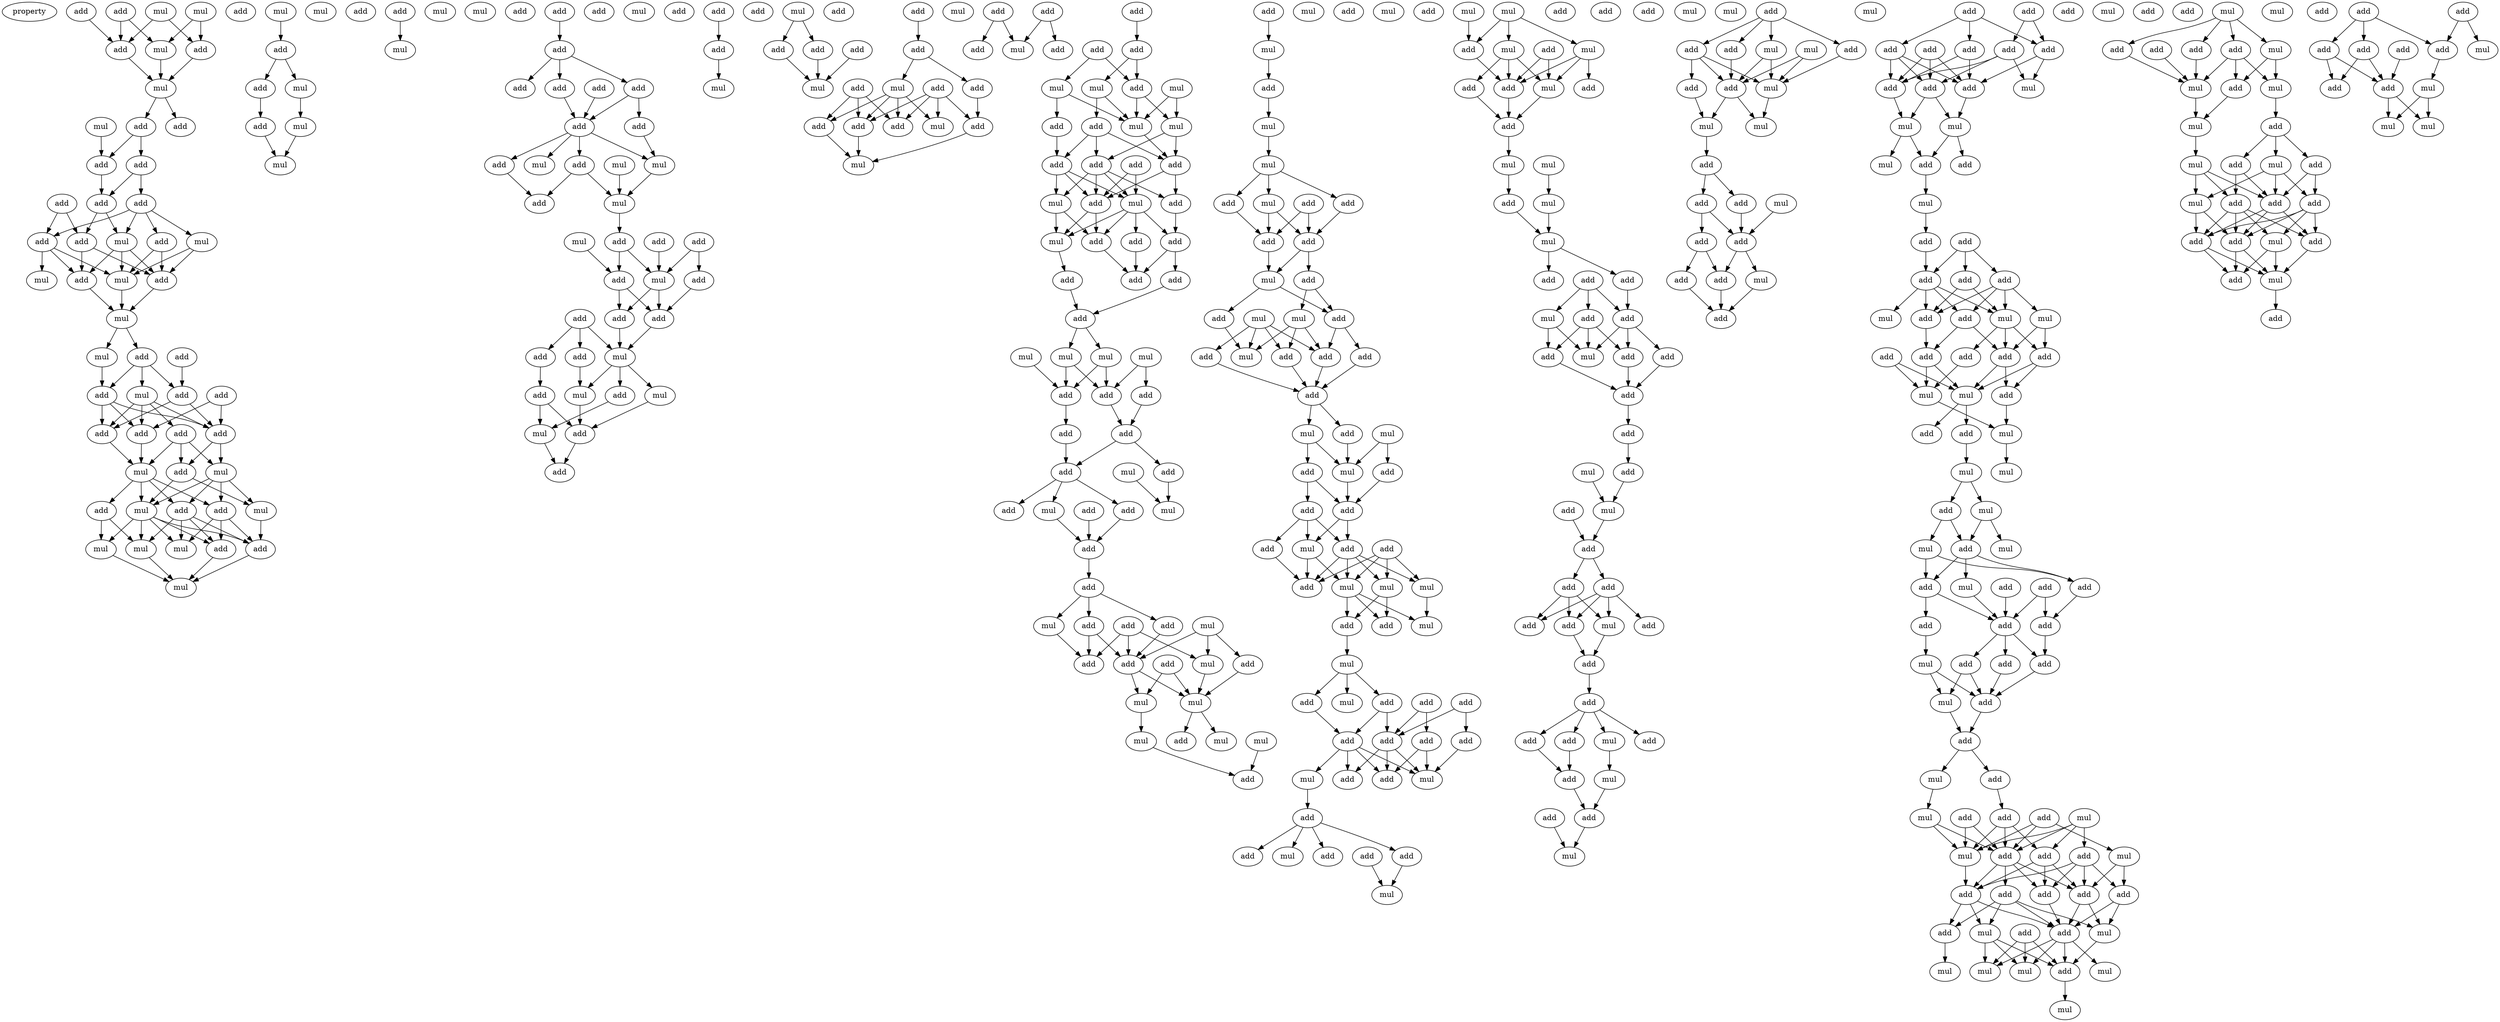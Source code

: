 digraph {
    node [fontcolor=black]
    property [mul=2,lf=1.1]
    0 [ label = add ];
    1 [ label = add ];
    2 [ label = mul ];
    3 [ label = mul ];
    4 [ label = add ];
    5 [ label = mul ];
    6 [ label = add ];
    7 [ label = mul ];
    8 [ label = mul ];
    9 [ label = add ];
    10 [ label = add ];
    11 [ label = add ];
    12 [ label = add ];
    13 [ label = add ];
    14 [ label = add ];
    15 [ label = add ];
    16 [ label = add ];
    17 [ label = add ];
    18 [ label = mul ];
    19 [ label = mul ];
    20 [ label = add ];
    21 [ label = add ];
    22 [ label = mul ];
    23 [ label = mul ];
    24 [ label = add ];
    25 [ label = mul ];
    26 [ label = add ];
    27 [ label = add ];
    28 [ label = add ];
    29 [ label = mul ];
    30 [ label = add ];
    31 [ label = add ];
    32 [ label = add ];
    33 [ label = mul ];
    34 [ label = add ];
    35 [ label = add ];
    36 [ label = add ];
    37 [ label = add ];
    38 [ label = mul ];
    39 [ label = add ];
    40 [ label = mul ];
    41 [ label = add ];
    42 [ label = add ];
    43 [ label = mul ];
    44 [ label = mul ];
    45 [ label = add ];
    46 [ label = mul ];
    47 [ label = mul ];
    48 [ label = add ];
    49 [ label = add ];
    50 [ label = mul ];
    51 [ label = mul ];
    52 [ label = mul ];
    53 [ label = add ];
    54 [ label = mul ];
    55 [ label = add ];
    56 [ label = add ];
    57 [ label = mul ];
    58 [ label = add ];
    59 [ label = mul ];
    60 [ label = mul ];
    61 [ label = add ];
    62 [ label = mul ];
    63 [ label = mul ];
    64 [ label = mul ];
    65 [ label = add ];
    66 [ label = add ];
    67 [ label = add ];
    68 [ label = add ];
    69 [ label = add ];
    70 [ label = add ];
    71 [ label = add ];
    72 [ label = add ];
    73 [ label = add ];
    74 [ label = add ];
    75 [ label = mul ];
    76 [ label = mul ];
    77 [ label = add ];
    78 [ label = mul ];
    79 [ label = add ];
    80 [ label = add ];
    81 [ label = mul ];
    82 [ label = add ];
    83 [ label = add ];
    84 [ label = mul ];
    85 [ label = add ];
    86 [ label = add ];
    87 [ label = add ];
    88 [ label = mul ];
    89 [ label = add ];
    90 [ label = add ];
    91 [ label = add ];
    92 [ label = mul ];
    93 [ label = add ];
    94 [ label = add ];
    95 [ label = add ];
    96 [ label = mul ];
    97 [ label = add ];
    98 [ label = mul ];
    99 [ label = mul ];
    100 [ label = add ];
    101 [ label = mul ];
    102 [ label = add ];
    103 [ label = add ];
    104 [ label = add ];
    105 [ label = add ];
    106 [ label = add ];
    107 [ label = mul ];
    108 [ label = mul ];
    109 [ label = add ];
    110 [ label = add ];
    111 [ label = add ];
    112 [ label = add ];
    113 [ label = mul ];
    114 [ label = add ];
    115 [ label = add ];
    116 [ label = add ];
    117 [ label = add ];
    118 [ label = mul ];
    119 [ label = mul ];
    120 [ label = add ];
    121 [ label = mul ];
    122 [ label = add ];
    123 [ label = add ];
    124 [ label = add ];
    125 [ label = add ];
    126 [ label = mul ];
    127 [ label = add ];
    128 [ label = add ];
    129 [ label = add ];
    130 [ label = add ];
    131 [ label = mul ];
    132 [ label = add ];
    133 [ label = add ];
    134 [ label = add ];
    135 [ label = mul ];
    136 [ label = mul ];
    137 [ label = mul ];
    138 [ label = add ];
    139 [ label = mul ];
    140 [ label = add ];
    141 [ label = add ];
    142 [ label = mul ];
    143 [ label = add ];
    144 [ label = add ];
    145 [ label = add ];
    146 [ label = add ];
    147 [ label = mul ];
    148 [ label = mul ];
    149 [ label = add ];
    150 [ label = add ];
    151 [ label = add ];
    152 [ label = add ];
    153 [ label = add ];
    154 [ label = mul ];
    155 [ label = add ];
    156 [ label = add ];
    157 [ label = add ];
    158 [ label = add ];
    159 [ label = mul ];
    160 [ label = mul ];
    161 [ label = mul ];
    162 [ label = mul ];
    163 [ label = add ];
    164 [ label = add ];
    165 [ label = add ];
    166 [ label = add ];
    167 [ label = add ];
    168 [ label = add ];
    169 [ label = add ];
    170 [ label = mul ];
    171 [ label = mul ];
    172 [ label = add ];
    173 [ label = add ];
    174 [ label = mul ];
    175 [ label = add ];
    176 [ label = add ];
    177 [ label = add ];
    178 [ label = add ];
    179 [ label = mul ];
    180 [ label = add ];
    181 [ label = mul ];
    182 [ label = add ];
    183 [ label = add ];
    184 [ label = mul ];
    185 [ label = add ];
    186 [ label = add ];
    187 [ label = add ];
    188 [ label = mul ];
    189 [ label = mul ];
    190 [ label = mul ];
    191 [ label = add ];
    192 [ label = mul ];
    193 [ label = mul ];
    194 [ label = add ];
    195 [ label = mul ];
    196 [ label = add ];
    197 [ label = add ];
    198 [ label = mul ];
    199 [ label = mul ];
    200 [ label = add ];
    201 [ label = add ];
    202 [ label = mul ];
    203 [ label = mul ];
    204 [ label = add ];
    205 [ label = add ];
    206 [ label = add ];
    207 [ label = add ];
    208 [ label = mul ];
    209 [ label = add ];
    210 [ label = mul ];
    211 [ label = add ];
    212 [ label = add ];
    213 [ label = mul ];
    214 [ label = add ];
    215 [ label = add ];
    216 [ label = add ];
    217 [ label = mul ];
    218 [ label = add ];
    219 [ label = add ];
    220 [ label = add ];
    221 [ label = mul ];
    222 [ label = mul ];
    223 [ label = mul ];
    224 [ label = add ];
    225 [ label = add ];
    226 [ label = mul ];
    227 [ label = add ];
    228 [ label = add ];
    229 [ label = add ];
    230 [ label = mul ];
    231 [ label = add ];
    232 [ label = add ];
    233 [ label = add ];
    234 [ label = mul ];
    235 [ label = mul ];
    236 [ label = add ];
    237 [ label = mul ];
    238 [ label = add ];
    239 [ label = add ];
    240 [ label = mul ];
    241 [ label = mul ];
    242 [ label = add ];
    243 [ label = add ];
    244 [ label = add ];
    245 [ label = mul ];
    246 [ label = add ];
    247 [ label = add ];
    248 [ label = add ];
    249 [ label = add ];
    250 [ label = add ];
    251 [ label = mul ];
    252 [ label = add ];
    253 [ label = add ];
    254 [ label = mul ];
    255 [ label = add ];
    256 [ label = add ];
    257 [ label = add ];
    258 [ label = add ];
    259 [ label = add ];
    260 [ label = mul ];
    261 [ label = mul ];
    262 [ label = mul ];
    263 [ label = mul ];
    264 [ label = add ];
    265 [ label = add ];
    266 [ label = mul ];
    267 [ label = mul ];
    268 [ label = add ];
    269 [ label = add ];
    270 [ label = mul ];
    271 [ label = add ];
    272 [ label = add ];
    273 [ label = add ];
    274 [ label = mul ];
    275 [ label = mul ];
    276 [ label = add ];
    277 [ label = mul ];
    278 [ label = mul ];
    279 [ label = add ];
    280 [ label = add ];
    281 [ label = add ];
    282 [ label = add ];
    283 [ label = add ];
    284 [ label = mul ];
    285 [ label = add ];
    286 [ label = mul ];
    287 [ label = add ];
    288 [ label = add ];
    289 [ label = add ];
    290 [ label = add ];
    291 [ label = add ];
    292 [ label = mul ];
    293 [ label = add ];
    294 [ label = add ];
    295 [ label = mul ];
    296 [ label = add ];
    297 [ label = add ];
    298 [ label = add ];
    299 [ label = add ];
    300 [ label = add ];
    301 [ label = mul ];
    302 [ label = add ];
    303 [ label = add ];
    304 [ label = mul ];
    305 [ label = add ];
    306 [ label = add ];
    307 [ label = add ];
    308 [ label = add ];
    309 [ label = add ];
    310 [ label = mul ];
    311 [ label = add ];
    312 [ label = mul ];
    313 [ label = mul ];
    314 [ label = add ];
    315 [ label = add ];
    316 [ label = mul ];
    317 [ label = add ];
    318 [ label = add ];
    319 [ label = add ];
    320 [ label = mul ];
    321 [ label = add ];
    322 [ label = mul ];
    323 [ label = mul ];
    324 [ label = add ];
    325 [ label = add ];
    326 [ label = mul ];
    327 [ label = mul ];
    328 [ label = mul ];
    329 [ label = add ];
    330 [ label = add ];
    331 [ label = mul ];
    332 [ label = add ];
    333 [ label = add ];
    334 [ label = add ];
    335 [ label = add ];
    336 [ label = add ];
    337 [ label = mul ];
    338 [ label = add ];
    339 [ label = add ];
    340 [ label = add ];
    341 [ label = add ];
    342 [ label = add ];
    343 [ label = add ];
    344 [ label = add ];
    345 [ label = add ];
    346 [ label = add ];
    347 [ label = mul ];
    348 [ label = add ];
    349 [ label = add ];
    350 [ label = mul ];
    351 [ label = mul ];
    352 [ label = add ];
    353 [ label = add ];
    354 [ label = mul ];
    355 [ label = mul ];
    356 [ label = add ];
    357 [ label = add ];
    358 [ label = mul ];
    359 [ label = add ];
    360 [ label = add ];
    361 [ label = add ];
    362 [ label = add ];
    363 [ label = mul ];
    364 [ label = mul ];
    365 [ label = mul ];
    366 [ label = add ];
    367 [ label = add ];
    368 [ label = add ];
    369 [ label = add ];
    370 [ label = add ];
    371 [ label = add ];
    372 [ label = add ];
    373 [ label = add ];
    374 [ label = mul ];
    375 [ label = mul ];
    376 [ label = add ];
    377 [ label = add ];
    378 [ label = mul ];
    379 [ label = mul ];
    380 [ label = mul ];
    381 [ label = add ];
    382 [ label = mul ];
    383 [ label = mul ];
    384 [ label = mul ];
    385 [ label = add ];
    386 [ label = add ];
    387 [ label = add ];
    388 [ label = add ];
    389 [ label = add ];
    390 [ label = mul ];
    391 [ label = add ];
    392 [ label = add ];
    393 [ label = add ];
    394 [ label = add ];
    395 [ label = mul ];
    396 [ label = add ];
    397 [ label = add ];
    398 [ label = add ];
    399 [ label = mul ];
    400 [ label = add ];
    401 [ label = add ];
    402 [ label = mul ];
    403 [ label = add ];
    404 [ label = add ];
    405 [ label = add ];
    406 [ label = mul ];
    407 [ label = add ];
    408 [ label = mul ];
    409 [ label = mul ];
    410 [ label = add ];
    411 [ label = add ];
    412 [ label = add ];
    413 [ label = mul ];
    414 [ label = add ];
    415 [ label = add ];
    416 [ label = add ];
    417 [ label = add ];
    418 [ label = add ];
    419 [ label = mul ];
    420 [ label = add ];
    421 [ label = add ];
    422 [ label = mul ];
    423 [ label = add ];
    424 [ label = mul ];
    425 [ label = mul ];
    426 [ label = mul ];
    427 [ label = add ];
    428 [ label = mul ];
    429 [ label = mul ];
    430 [ label = add ];
    431 [ label = mul ];
    432 [ label = add ];
    433 [ label = add ];
    434 [ label = add ];
    435 [ label = mul ];
    436 [ label = add ];
    437 [ label = mul ];
    438 [ label = mul ];
    439 [ label = add ];
    440 [ label = add ];
    441 [ label = mul ];
    442 [ label = mul ];
    443 [ label = mul ];
    444 [ label = mul ];
    445 [ label = add ];
    446 [ label = add ];
    447 [ label = add ];
    448 [ label = add ];
    449 [ label = add ];
    450 [ label = mul ];
    451 [ label = add ];
    452 [ label = add ];
    453 [ label = add ];
    454 [ label = mul ];
    455 [ label = mul ];
    456 [ label = add ];
    457 [ label = add ];
    458 [ label = add ];
    459 [ label = add ];
    460 [ label = add ];
    461 [ label = mul ];
    462 [ label = add ];
    463 [ label = add ];
    464 [ label = add ];
    465 [ label = add ];
    466 [ label = add ];
    467 [ label = add ];
    468 [ label = mul ];
    469 [ label = mul ];
    470 [ label = mul ];
    0 -> 4 [ name = 0 ];
    1 -> 4 [ name = 1 ];
    1 -> 5 [ name = 2 ];
    2 -> 5 [ name = 3 ];
    2 -> 6 [ name = 4 ];
    3 -> 4 [ name = 5 ];
    3 -> 6 [ name = 6 ];
    4 -> 7 [ name = 7 ];
    5 -> 7 [ name = 8 ];
    6 -> 7 [ name = 9 ];
    7 -> 9 [ name = 10 ];
    7 -> 10 [ name = 11 ];
    8 -> 11 [ name = 12 ];
    10 -> 11 [ name = 13 ];
    10 -> 12 [ name = 14 ];
    11 -> 15 [ name = 15 ];
    12 -> 13 [ name = 16 ];
    12 -> 15 [ name = 17 ];
    13 -> 16 [ name = 18 ];
    13 -> 17 [ name = 19 ];
    13 -> 18 [ name = 20 ];
    13 -> 19 [ name = 21 ];
    14 -> 16 [ name = 22 ];
    14 -> 20 [ name = 23 ];
    15 -> 18 [ name = 24 ];
    15 -> 20 [ name = 25 ];
    16 -> 21 [ name = 26 ];
    16 -> 22 [ name = 27 ];
    16 -> 23 [ name = 28 ];
    17 -> 22 [ name = 29 ];
    17 -> 24 [ name = 30 ];
    18 -> 21 [ name = 31 ];
    18 -> 22 [ name = 32 ];
    18 -> 24 [ name = 33 ];
    19 -> 22 [ name = 34 ];
    19 -> 24 [ name = 35 ];
    20 -> 21 [ name = 36 ];
    20 -> 24 [ name = 37 ];
    21 -> 25 [ name = 38 ];
    22 -> 25 [ name = 39 ];
    24 -> 25 [ name = 40 ];
    25 -> 27 [ name = 41 ];
    25 -> 29 [ name = 42 ];
    26 -> 32 [ name = 43 ];
    27 -> 31 [ name = 44 ];
    27 -> 32 [ name = 45 ];
    27 -> 33 [ name = 46 ];
    29 -> 31 [ name = 47 ];
    30 -> 34 [ name = 48 ];
    30 -> 35 [ name = 49 ];
    31 -> 34 [ name = 50 ];
    31 -> 35 [ name = 51 ];
    31 -> 36 [ name = 52 ];
    32 -> 34 [ name = 53 ];
    32 -> 36 [ name = 54 ];
    33 -> 34 [ name = 55 ];
    33 -> 35 [ name = 56 ];
    33 -> 36 [ name = 57 ];
    33 -> 37 [ name = 58 ];
    34 -> 39 [ name = 59 ];
    34 -> 40 [ name = 60 ];
    35 -> 38 [ name = 61 ];
    36 -> 38 [ name = 62 ];
    37 -> 38 [ name = 63 ];
    37 -> 39 [ name = 64 ];
    37 -> 40 [ name = 65 ];
    38 -> 41 [ name = 66 ];
    38 -> 42 [ name = 67 ];
    38 -> 43 [ name = 68 ];
    38 -> 45 [ name = 69 ];
    39 -> 43 [ name = 70 ];
    39 -> 44 [ name = 71 ];
    40 -> 41 [ name = 72 ];
    40 -> 43 [ name = 73 ];
    40 -> 44 [ name = 74 ];
    40 -> 45 [ name = 75 ];
    41 -> 46 [ name = 76 ];
    41 -> 48 [ name = 77 ];
    41 -> 49 [ name = 78 ];
    42 -> 47 [ name = 79 ];
    42 -> 50 [ name = 80 ];
    43 -> 46 [ name = 81 ];
    43 -> 47 [ name = 82 ];
    43 -> 48 [ name = 83 ];
    43 -> 49 [ name = 84 ];
    43 -> 50 [ name = 85 ];
    44 -> 49 [ name = 86 ];
    45 -> 46 [ name = 87 ];
    45 -> 47 [ name = 88 ];
    45 -> 48 [ name = 89 ];
    45 -> 49 [ name = 90 ];
    47 -> 51 [ name = 91 ];
    48 -> 51 [ name = 92 ];
    49 -> 51 [ name = 93 ];
    50 -> 51 [ name = 94 ];
    52 -> 53 [ name = 95 ];
    53 -> 56 [ name = 96 ];
    53 -> 57 [ name = 97 ];
    56 -> 58 [ name = 98 ];
    57 -> 59 [ name = 99 ];
    58 -> 60 [ name = 100 ];
    59 -> 60 [ name = 101 ];
    61 -> 63 [ name = 102 ];
    66 -> 67 [ name = 103 ];
    67 -> 68 [ name = 104 ];
    67 -> 69 [ name = 105 ];
    67 -> 71 [ name = 106 ];
    68 -> 73 [ name = 107 ];
    68 -> 74 [ name = 108 ];
    69 -> 73 [ name = 109 ];
    72 -> 73 [ name = 110 ];
    73 -> 76 [ name = 111 ];
    73 -> 77 [ name = 112 ];
    73 -> 78 [ name = 113 ];
    73 -> 79 [ name = 114 ];
    74 -> 76 [ name = 115 ];
    75 -> 81 [ name = 116 ];
    76 -> 81 [ name = 117 ];
    77 -> 80 [ name = 118 ];
    79 -> 80 [ name = 119 ];
    79 -> 81 [ name = 120 ];
    81 -> 83 [ name = 121 ];
    82 -> 88 [ name = 122 ];
    83 -> 87 [ name = 123 ];
    83 -> 88 [ name = 124 ];
    84 -> 87 [ name = 125 ];
    85 -> 86 [ name = 126 ];
    85 -> 88 [ name = 127 ];
    86 -> 91 [ name = 128 ];
    87 -> 90 [ name = 129 ];
    87 -> 91 [ name = 130 ];
    88 -> 90 [ name = 131 ];
    88 -> 91 [ name = 132 ];
    89 -> 92 [ name = 133 ];
    89 -> 93 [ name = 134 ];
    89 -> 94 [ name = 135 ];
    90 -> 92 [ name = 136 ];
    91 -> 92 [ name = 137 ];
    92 -> 95 [ name = 138 ];
    92 -> 96 [ name = 139 ];
    92 -> 98 [ name = 140 ];
    93 -> 97 [ name = 141 ];
    94 -> 96 [ name = 142 ];
    95 -> 99 [ name = 143 ];
    96 -> 100 [ name = 144 ];
    97 -> 99 [ name = 145 ];
    97 -> 100 [ name = 146 ];
    98 -> 100 [ name = 147 ];
    99 -> 105 [ name = 148 ];
    100 -> 105 [ name = 149 ];
    103 -> 106 [ name = 150 ];
    106 -> 107 [ name = 151 ];
    108 -> 109 [ name = 152 ];
    108 -> 110 [ name = 153 ];
    109 -> 113 [ name = 154 ];
    110 -> 113 [ name = 155 ];
    112 -> 113 [ name = 156 ];
    114 -> 115 [ name = 157 ];
    115 -> 117 [ name = 158 ];
    115 -> 119 [ name = 159 ];
    116 -> 122 [ name = 160 ];
    116 -> 123 [ name = 161 ];
    116 -> 125 [ name = 162 ];
    117 -> 124 [ name = 163 ];
    119 -> 121 [ name = 164 ];
    119 -> 122 [ name = 165 ];
    119 -> 123 [ name = 166 ];
    119 -> 125 [ name = 167 ];
    120 -> 121 [ name = 168 ];
    120 -> 122 [ name = 169 ];
    120 -> 123 [ name = 170 ];
    120 -> 124 [ name = 171 ];
    122 -> 126 [ name = 172 ];
    124 -> 126 [ name = 173 ];
    125 -> 126 [ name = 174 ];
    127 -> 129 [ name = 175 ];
    127 -> 131 [ name = 176 ];
    128 -> 131 [ name = 177 ];
    128 -> 132 [ name = 178 ];
    130 -> 134 [ name = 179 ];
    133 -> 136 [ name = 180 ];
    133 -> 138 [ name = 181 ];
    134 -> 137 [ name = 182 ];
    134 -> 138 [ name = 183 ];
    135 -> 139 [ name = 184 ];
    135 -> 142 [ name = 185 ];
    136 -> 139 [ name = 186 ];
    136 -> 141 [ name = 187 ];
    137 -> 139 [ name = 188 ];
    137 -> 140 [ name = 189 ];
    138 -> 139 [ name = 190 ];
    138 -> 142 [ name = 191 ];
    139 -> 144 [ name = 192 ];
    140 -> 143 [ name = 193 ];
    140 -> 144 [ name = 194 ];
    140 -> 145 [ name = 195 ];
    141 -> 145 [ name = 196 ];
    142 -> 143 [ name = 197 ];
    142 -> 144 [ name = 198 ];
    143 -> 147 [ name = 199 ];
    143 -> 148 [ name = 200 ];
    143 -> 149 [ name = 201 ];
    143 -> 150 [ name = 202 ];
    144 -> 149 [ name = 203 ];
    144 -> 150 [ name = 204 ];
    145 -> 147 [ name = 205 ];
    145 -> 148 [ name = 206 ];
    145 -> 150 [ name = 207 ];
    146 -> 148 [ name = 208 ];
    146 -> 150 [ name = 209 ];
    147 -> 151 [ name = 210 ];
    147 -> 154 [ name = 211 ];
    148 -> 151 [ name = 212 ];
    148 -> 152 [ name = 213 ];
    148 -> 153 [ name = 214 ];
    148 -> 154 [ name = 215 ];
    149 -> 153 [ name = 216 ];
    150 -> 151 [ name = 217 ];
    150 -> 154 [ name = 218 ];
    151 -> 155 [ name = 219 ];
    152 -> 155 [ name = 220 ];
    153 -> 155 [ name = 221 ];
    153 -> 156 [ name = 222 ];
    154 -> 157 [ name = 223 ];
    156 -> 158 [ name = 224 ];
    157 -> 158 [ name = 225 ];
    158 -> 159 [ name = 226 ];
    158 -> 160 [ name = 227 ];
    159 -> 163 [ name = 228 ];
    159 -> 165 [ name = 229 ];
    160 -> 163 [ name = 230 ];
    160 -> 165 [ name = 231 ];
    161 -> 164 [ name = 232 ];
    161 -> 165 [ name = 233 ];
    162 -> 163 [ name = 234 ];
    163 -> 166 [ name = 235 ];
    164 -> 167 [ name = 236 ];
    165 -> 167 [ name = 237 ];
    166 -> 169 [ name = 238 ];
    167 -> 168 [ name = 239 ];
    167 -> 169 [ name = 240 ];
    168 -> 174 [ name = 241 ];
    169 -> 171 [ name = 242 ];
    169 -> 173 [ name = 243 ];
    169 -> 175 [ name = 244 ];
    170 -> 174 [ name = 245 ];
    171 -> 176 [ name = 246 ];
    172 -> 176 [ name = 247 ];
    175 -> 176 [ name = 248 ];
    176 -> 177 [ name = 249 ];
    177 -> 178 [ name = 250 ];
    177 -> 179 [ name = 251 ];
    177 -> 180 [ name = 252 ];
    178 -> 186 [ name = 253 ];
    178 -> 187 [ name = 254 ];
    179 -> 187 [ name = 255 ];
    180 -> 186 [ name = 256 ];
    181 -> 183 [ name = 257 ];
    181 -> 184 [ name = 258 ];
    181 -> 186 [ name = 259 ];
    182 -> 184 [ name = 260 ];
    182 -> 186 [ name = 261 ];
    182 -> 187 [ name = 262 ];
    183 -> 189 [ name = 263 ];
    184 -> 189 [ name = 264 ];
    185 -> 188 [ name = 265 ];
    185 -> 189 [ name = 266 ];
    186 -> 188 [ name = 267 ];
    186 -> 189 [ name = 268 ];
    188 -> 190 [ name = 269 ];
    189 -> 191 [ name = 270 ];
    189 -> 192 [ name = 271 ];
    190 -> 196 [ name = 272 ];
    193 -> 196 [ name = 273 ];
    194 -> 195 [ name = 274 ];
    195 -> 197 [ name = 275 ];
    197 -> 198 [ name = 276 ];
    198 -> 199 [ name = 277 ];
    199 -> 201 [ name = 278 ];
    199 -> 203 [ name = 279 ];
    199 -> 204 [ name = 280 ];
    200 -> 205 [ name = 281 ];
    200 -> 206 [ name = 282 ];
    201 -> 206 [ name = 283 ];
    203 -> 205 [ name = 284 ];
    203 -> 206 [ name = 285 ];
    204 -> 205 [ name = 286 ];
    205 -> 208 [ name = 287 ];
    205 -> 209 [ name = 288 ];
    206 -> 208 [ name = 289 ];
    208 -> 211 [ name = 290 ];
    208 -> 212 [ name = 291 ];
    209 -> 210 [ name = 292 ];
    209 -> 211 [ name = 293 ];
    210 -> 215 [ name = 294 ];
    210 -> 216 [ name = 295 ];
    210 -> 217 [ name = 296 ];
    211 -> 216 [ name = 297 ];
    211 -> 218 [ name = 298 ];
    212 -> 217 [ name = 299 ];
    213 -> 214 [ name = 300 ];
    213 -> 215 [ name = 301 ];
    213 -> 216 [ name = 302 ];
    213 -> 217 [ name = 303 ];
    214 -> 219 [ name = 304 ];
    215 -> 219 [ name = 305 ];
    216 -> 219 [ name = 306 ];
    218 -> 219 [ name = 307 ];
    219 -> 220 [ name = 308 ];
    219 -> 223 [ name = 309 ];
    220 -> 226 [ name = 310 ];
    222 -> 225 [ name = 311 ];
    222 -> 226 [ name = 312 ];
    223 -> 226 [ name = 313 ];
    223 -> 227 [ name = 314 ];
    225 -> 228 [ name = 315 ];
    226 -> 228 [ name = 316 ];
    227 -> 228 [ name = 317 ];
    227 -> 229 [ name = 318 ];
    228 -> 230 [ name = 319 ];
    228 -> 233 [ name = 320 ];
    229 -> 230 [ name = 321 ];
    229 -> 232 [ name = 322 ];
    229 -> 233 [ name = 323 ];
    230 -> 235 [ name = 324 ];
    230 -> 236 [ name = 325 ];
    231 -> 234 [ name = 326 ];
    231 -> 235 [ name = 327 ];
    231 -> 236 [ name = 328 ];
    231 -> 237 [ name = 329 ];
    232 -> 236 [ name = 330 ];
    233 -> 234 [ name = 331 ];
    233 -> 235 [ name = 332 ];
    233 -> 236 [ name = 333 ];
    233 -> 237 [ name = 334 ];
    234 -> 238 [ name = 335 ];
    234 -> 239 [ name = 336 ];
    235 -> 238 [ name = 337 ];
    235 -> 239 [ name = 338 ];
    235 -> 240 [ name = 339 ];
    237 -> 240 [ name = 340 ];
    238 -> 241 [ name = 341 ];
    241 -> 242 [ name = 342 ];
    241 -> 243 [ name = 343 ];
    241 -> 245 [ name = 344 ];
    242 -> 249 [ name = 345 ];
    243 -> 247 [ name = 346 ];
    243 -> 249 [ name = 347 ];
    244 -> 247 [ name = 348 ];
    244 -> 248 [ name = 349 ];
    246 -> 247 [ name = 350 ];
    246 -> 250 [ name = 351 ];
    247 -> 252 [ name = 352 ];
    247 -> 253 [ name = 353 ];
    247 -> 254 [ name = 354 ];
    248 -> 252 [ name = 355 ];
    248 -> 254 [ name = 356 ];
    249 -> 251 [ name = 357 ];
    249 -> 252 [ name = 358 ];
    249 -> 253 [ name = 359 ];
    249 -> 254 [ name = 360 ];
    250 -> 254 [ name = 361 ];
    251 -> 255 [ name = 362 ];
    255 -> 256 [ name = 363 ];
    255 -> 258 [ name = 364 ];
    255 -> 259 [ name = 365 ];
    255 -> 260 [ name = 366 ];
    257 -> 261 [ name = 367 ];
    258 -> 261 [ name = 368 ];
    262 -> 265 [ name = 369 ];
    263 -> 265 [ name = 370 ];
    263 -> 266 [ name = 371 ];
    263 -> 267 [ name = 372 ];
    265 -> 269 [ name = 373 ];
    266 -> 269 [ name = 374 ];
    266 -> 270 [ name = 375 ];
    266 -> 271 [ name = 376 ];
    267 -> 269 [ name = 377 ];
    267 -> 270 [ name = 378 ];
    267 -> 272 [ name = 379 ];
    268 -> 269 [ name = 380 ];
    268 -> 270 [ name = 381 ];
    269 -> 273 [ name = 382 ];
    270 -> 273 [ name = 383 ];
    272 -> 273 [ name = 384 ];
    273 -> 274 [ name = 385 ];
    274 -> 276 [ name = 386 ];
    275 -> 277 [ name = 387 ];
    276 -> 278 [ name = 388 ];
    277 -> 278 [ name = 389 ];
    278 -> 281 [ name = 390 ];
    278 -> 282 [ name = 391 ];
    279 -> 283 [ name = 392 ];
    279 -> 284 [ name = 393 ];
    279 -> 285 [ name = 394 ];
    282 -> 285 [ name = 395 ];
    283 -> 286 [ name = 396 ];
    283 -> 288 [ name = 397 ];
    283 -> 289 [ name = 398 ];
    284 -> 286 [ name = 399 ];
    284 -> 288 [ name = 400 ];
    285 -> 286 [ name = 401 ];
    285 -> 287 [ name = 402 ];
    285 -> 289 [ name = 403 ];
    287 -> 290 [ name = 404 ];
    288 -> 290 [ name = 405 ];
    289 -> 290 [ name = 406 ];
    290 -> 291 [ name = 407 ];
    291 -> 293 [ name = 408 ];
    292 -> 295 [ name = 409 ];
    293 -> 295 [ name = 410 ];
    294 -> 296 [ name = 411 ];
    295 -> 296 [ name = 412 ];
    296 -> 297 [ name = 413 ];
    296 -> 299 [ name = 414 ];
    297 -> 300 [ name = 415 ];
    297 -> 303 [ name = 416 ];
    297 -> 304 [ name = 417 ];
    299 -> 300 [ name = 418 ];
    299 -> 302 [ name = 419 ];
    299 -> 303 [ name = 420 ];
    299 -> 304 [ name = 421 ];
    300 -> 305 [ name = 422 ];
    304 -> 305 [ name = 423 ];
    305 -> 306 [ name = 424 ];
    306 -> 307 [ name = 425 ];
    306 -> 308 [ name = 426 ];
    306 -> 309 [ name = 427 ];
    306 -> 310 [ name = 428 ];
    307 -> 311 [ name = 429 ];
    309 -> 311 [ name = 430 ];
    310 -> 312 [ name = 431 ];
    311 -> 315 [ name = 432 ];
    312 -> 315 [ name = 433 ];
    314 -> 316 [ name = 434 ];
    315 -> 316 [ name = 435 ];
    317 -> 318 [ name = 436 ];
    317 -> 319 [ name = 437 ];
    317 -> 321 [ name = 438 ];
    317 -> 322 [ name = 439 ];
    318 -> 323 [ name = 440 ];
    318 -> 324 [ name = 441 ];
    318 -> 325 [ name = 442 ];
    319 -> 323 [ name = 443 ];
    320 -> 323 [ name = 444 ];
    320 -> 325 [ name = 445 ];
    321 -> 325 [ name = 446 ];
    322 -> 323 [ name = 447 ];
    322 -> 325 [ name = 448 ];
    323 -> 328 [ name = 449 ];
    324 -> 326 [ name = 450 ];
    325 -> 326 [ name = 451 ];
    325 -> 328 [ name = 452 ];
    326 -> 329 [ name = 453 ];
    329 -> 330 [ name = 454 ];
    329 -> 332 [ name = 455 ];
    330 -> 333 [ name = 456 ];
    330 -> 334 [ name = 457 ];
    331 -> 334 [ name = 458 ];
    332 -> 334 [ name = 459 ];
    333 -> 335 [ name = 460 ];
    333 -> 336 [ name = 461 ];
    334 -> 336 [ name = 462 ];
    334 -> 337 [ name = 463 ];
    335 -> 338 [ name = 464 ];
    336 -> 338 [ name = 465 ];
    337 -> 338 [ name = 466 ];
    339 -> 341 [ name = 467 ];
    339 -> 342 [ name = 468 ];
    339 -> 345 [ name = 469 ];
    340 -> 342 [ name = 470 ];
    340 -> 344 [ name = 471 ];
    341 -> 346 [ name = 472 ];
    341 -> 349 [ name = 473 ];
    342 -> 347 [ name = 474 ];
    342 -> 349 [ name = 475 ];
    343 -> 346 [ name = 476 ];
    343 -> 348 [ name = 477 ];
    343 -> 349 [ name = 478 ];
    344 -> 346 [ name = 479 ];
    344 -> 347 [ name = 480 ];
    344 -> 348 [ name = 481 ];
    345 -> 346 [ name = 482 ];
    345 -> 348 [ name = 483 ];
    345 -> 349 [ name = 484 ];
    346 -> 351 [ name = 485 ];
    348 -> 350 [ name = 486 ];
    348 -> 351 [ name = 487 ];
    349 -> 350 [ name = 488 ];
    350 -> 352 [ name = 489 ];
    350 -> 353 [ name = 490 ];
    351 -> 353 [ name = 491 ];
    351 -> 354 [ name = 492 ];
    353 -> 355 [ name = 493 ];
    355 -> 359 [ name = 494 ];
    356 -> 360 [ name = 495 ];
    356 -> 361 [ name = 496 ];
    356 -> 362 [ name = 497 ];
    359 -> 360 [ name = 498 ];
    360 -> 363 [ name = 499 ];
    360 -> 365 [ name = 500 ];
    360 -> 366 [ name = 501 ];
    360 -> 367 [ name = 502 ];
    361 -> 364 [ name = 503 ];
    361 -> 365 [ name = 504 ];
    361 -> 366 [ name = 505 ];
    361 -> 367 [ name = 506 ];
    362 -> 365 [ name = 507 ];
    362 -> 367 [ name = 508 ];
    364 -> 371 [ name = 509 ];
    364 -> 372 [ name = 510 ];
    365 -> 369 [ name = 511 ];
    365 -> 371 [ name = 512 ];
    365 -> 372 [ name = 513 ];
    366 -> 370 [ name = 514 ];
    366 -> 372 [ name = 515 ];
    367 -> 370 [ name = 516 ];
    368 -> 374 [ name = 517 ];
    368 -> 375 [ name = 518 ];
    369 -> 375 [ name = 519 ];
    370 -> 374 [ name = 520 ];
    370 -> 375 [ name = 521 ];
    371 -> 373 [ name = 522 ];
    371 -> 374 [ name = 523 ];
    372 -> 373 [ name = 524 ];
    372 -> 374 [ name = 525 ];
    373 -> 378 [ name = 526 ];
    374 -> 376 [ name = 527 ];
    374 -> 377 [ name = 528 ];
    375 -> 378 [ name = 529 ];
    377 -> 379 [ name = 530 ];
    378 -> 380 [ name = 531 ];
    379 -> 381 [ name = 532 ];
    379 -> 382 [ name = 533 ];
    381 -> 383 [ name = 534 ];
    381 -> 385 [ name = 535 ];
    382 -> 384 [ name = 536 ];
    382 -> 385 [ name = 537 ];
    383 -> 387 [ name = 538 ];
    383 -> 389 [ name = 539 ];
    385 -> 387 [ name = 540 ];
    385 -> 389 [ name = 541 ];
    385 -> 390 [ name = 542 ];
    386 -> 391 [ name = 543 ];
    386 -> 392 [ name = 544 ];
    387 -> 391 [ name = 545 ];
    388 -> 392 [ name = 546 ];
    389 -> 392 [ name = 547 ];
    389 -> 393 [ name = 548 ];
    390 -> 392 [ name = 549 ];
    391 -> 397 [ name = 550 ];
    392 -> 394 [ name = 551 ];
    392 -> 396 [ name = 552 ];
    392 -> 397 [ name = 553 ];
    393 -> 395 [ name = 554 ];
    394 -> 398 [ name = 555 ];
    395 -> 398 [ name = 556 ];
    395 -> 399 [ name = 557 ];
    396 -> 398 [ name = 558 ];
    396 -> 399 [ name = 559 ];
    397 -> 398 [ name = 560 ];
    398 -> 400 [ name = 561 ];
    399 -> 400 [ name = 562 ];
    400 -> 401 [ name = 563 ];
    400 -> 402 [ name = 564 ];
    401 -> 404 [ name = 565 ];
    402 -> 406 [ name = 566 ];
    404 -> 411 [ name = 567 ];
    404 -> 412 [ name = 568 ];
    404 -> 413 [ name = 569 ];
    405 -> 412 [ name = 570 ];
    405 -> 413 [ name = 571 ];
    406 -> 412 [ name = 572 ];
    406 -> 413 [ name = 573 ];
    407 -> 409 [ name = 574 ];
    407 -> 412 [ name = 575 ];
    407 -> 413 [ name = 576 ];
    408 -> 410 [ name = 577 ];
    408 -> 411 [ name = 578 ];
    408 -> 412 [ name = 579 ];
    408 -> 413 [ name = 580 ];
    409 -> 414 [ name = 581 ];
    409 -> 417 [ name = 582 ];
    410 -> 414 [ name = 583 ];
    410 -> 415 [ name = 584 ];
    410 -> 417 [ name = 585 ];
    410 -> 418 [ name = 586 ];
    411 -> 414 [ name = 587 ];
    411 -> 415 [ name = 588 ];
    411 -> 418 [ name = 589 ];
    412 -> 414 [ name = 590 ];
    412 -> 415 [ name = 591 ];
    412 -> 416 [ name = 592 ];
    412 -> 418 [ name = 593 ];
    413 -> 415 [ name = 594 ];
    414 -> 419 [ name = 595 ];
    414 -> 421 [ name = 596 ];
    415 -> 420 [ name = 597 ];
    415 -> 421 [ name = 598 ];
    415 -> 422 [ name = 599 ];
    416 -> 419 [ name = 600 ];
    416 -> 420 [ name = 601 ];
    416 -> 421 [ name = 602 ];
    416 -> 422 [ name = 603 ];
    417 -> 419 [ name = 604 ];
    417 -> 421 [ name = 605 ];
    418 -> 421 [ name = 606 ];
    419 -> 427 [ name = 607 ];
    420 -> 425 [ name = 608 ];
    421 -> 424 [ name = 609 ];
    421 -> 426 [ name = 610 ];
    421 -> 427 [ name = 611 ];
    421 -> 428 [ name = 612 ];
    422 -> 424 [ name = 613 ];
    422 -> 426 [ name = 614 ];
    422 -> 427 [ name = 615 ];
    423 -> 424 [ name = 616 ];
    423 -> 426 [ name = 617 ];
    423 -> 427 [ name = 618 ];
    427 -> 429 [ name = 619 ];
    431 -> 432 [ name = 620 ];
    431 -> 433 [ name = 621 ];
    431 -> 435 [ name = 622 ];
    431 -> 436 [ name = 623 ];
    432 -> 438 [ name = 624 ];
    433 -> 437 [ name = 625 ];
    433 -> 438 [ name = 626 ];
    433 -> 439 [ name = 627 ];
    434 -> 438 [ name = 628 ];
    435 -> 437 [ name = 629 ];
    435 -> 439 [ name = 630 ];
    436 -> 438 [ name = 631 ];
    437 -> 440 [ name = 632 ];
    438 -> 442 [ name = 633 ];
    439 -> 442 [ name = 634 ];
    440 -> 444 [ name = 635 ];
    440 -> 445 [ name = 636 ];
    440 -> 446 [ name = 637 ];
    442 -> 443 [ name = 638 ];
    443 -> 448 [ name = 639 ];
    443 -> 449 [ name = 640 ];
    443 -> 450 [ name = 641 ];
    444 -> 447 [ name = 642 ];
    444 -> 449 [ name = 643 ];
    444 -> 450 [ name = 644 ];
    445 -> 447 [ name = 645 ];
    445 -> 449 [ name = 646 ];
    446 -> 448 [ name = 647 ];
    446 -> 449 [ name = 648 ];
    447 -> 451 [ name = 649 ];
    447 -> 452 [ name = 650 ];
    447 -> 453 [ name = 651 ];
    447 -> 454 [ name = 652 ];
    448 -> 451 [ name = 653 ];
    448 -> 452 [ name = 654 ];
    448 -> 453 [ name = 655 ];
    448 -> 454 [ name = 656 ];
    449 -> 451 [ name = 657 ];
    449 -> 452 [ name = 658 ];
    449 -> 453 [ name = 659 ];
    450 -> 451 [ name = 660 ];
    450 -> 453 [ name = 661 ];
    451 -> 455 [ name = 662 ];
    451 -> 456 [ name = 663 ];
    452 -> 455 [ name = 664 ];
    453 -> 455 [ name = 665 ];
    453 -> 456 [ name = 666 ];
    454 -> 455 [ name = 667 ];
    454 -> 456 [ name = 668 ];
    455 -> 457 [ name = 669 ];
    459 -> 462 [ name = 670 ];
    459 -> 463 [ name = 671 ];
    459 -> 464 [ name = 672 ];
    460 -> 461 [ name = 673 ];
    460 -> 464 [ name = 674 ];
    462 -> 466 [ name = 675 ];
    462 -> 467 [ name = 676 ];
    463 -> 466 [ name = 677 ];
    463 -> 467 [ name = 678 ];
    464 -> 468 [ name = 679 ];
    465 -> 466 [ name = 680 ];
    466 -> 469 [ name = 681 ];
    466 -> 470 [ name = 682 ];
    468 -> 469 [ name = 683 ];
    468 -> 470 [ name = 684 ];
}
